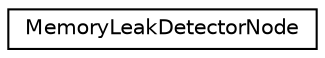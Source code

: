 digraph "Graphical Class Hierarchy"
{
 // LATEX_PDF_SIZE
  edge [fontname="Helvetica",fontsize="10",labelfontname="Helvetica",labelfontsize="10"];
  node [fontname="Helvetica",fontsize="10",shape=record];
  rankdir="LR";
  Node0 [label="MemoryLeakDetectorNode",height=0.2,width=0.4,color="black", fillcolor="white", style="filled",URL="$structMemoryLeakDetectorNode.html",tooltip=" "];
}
